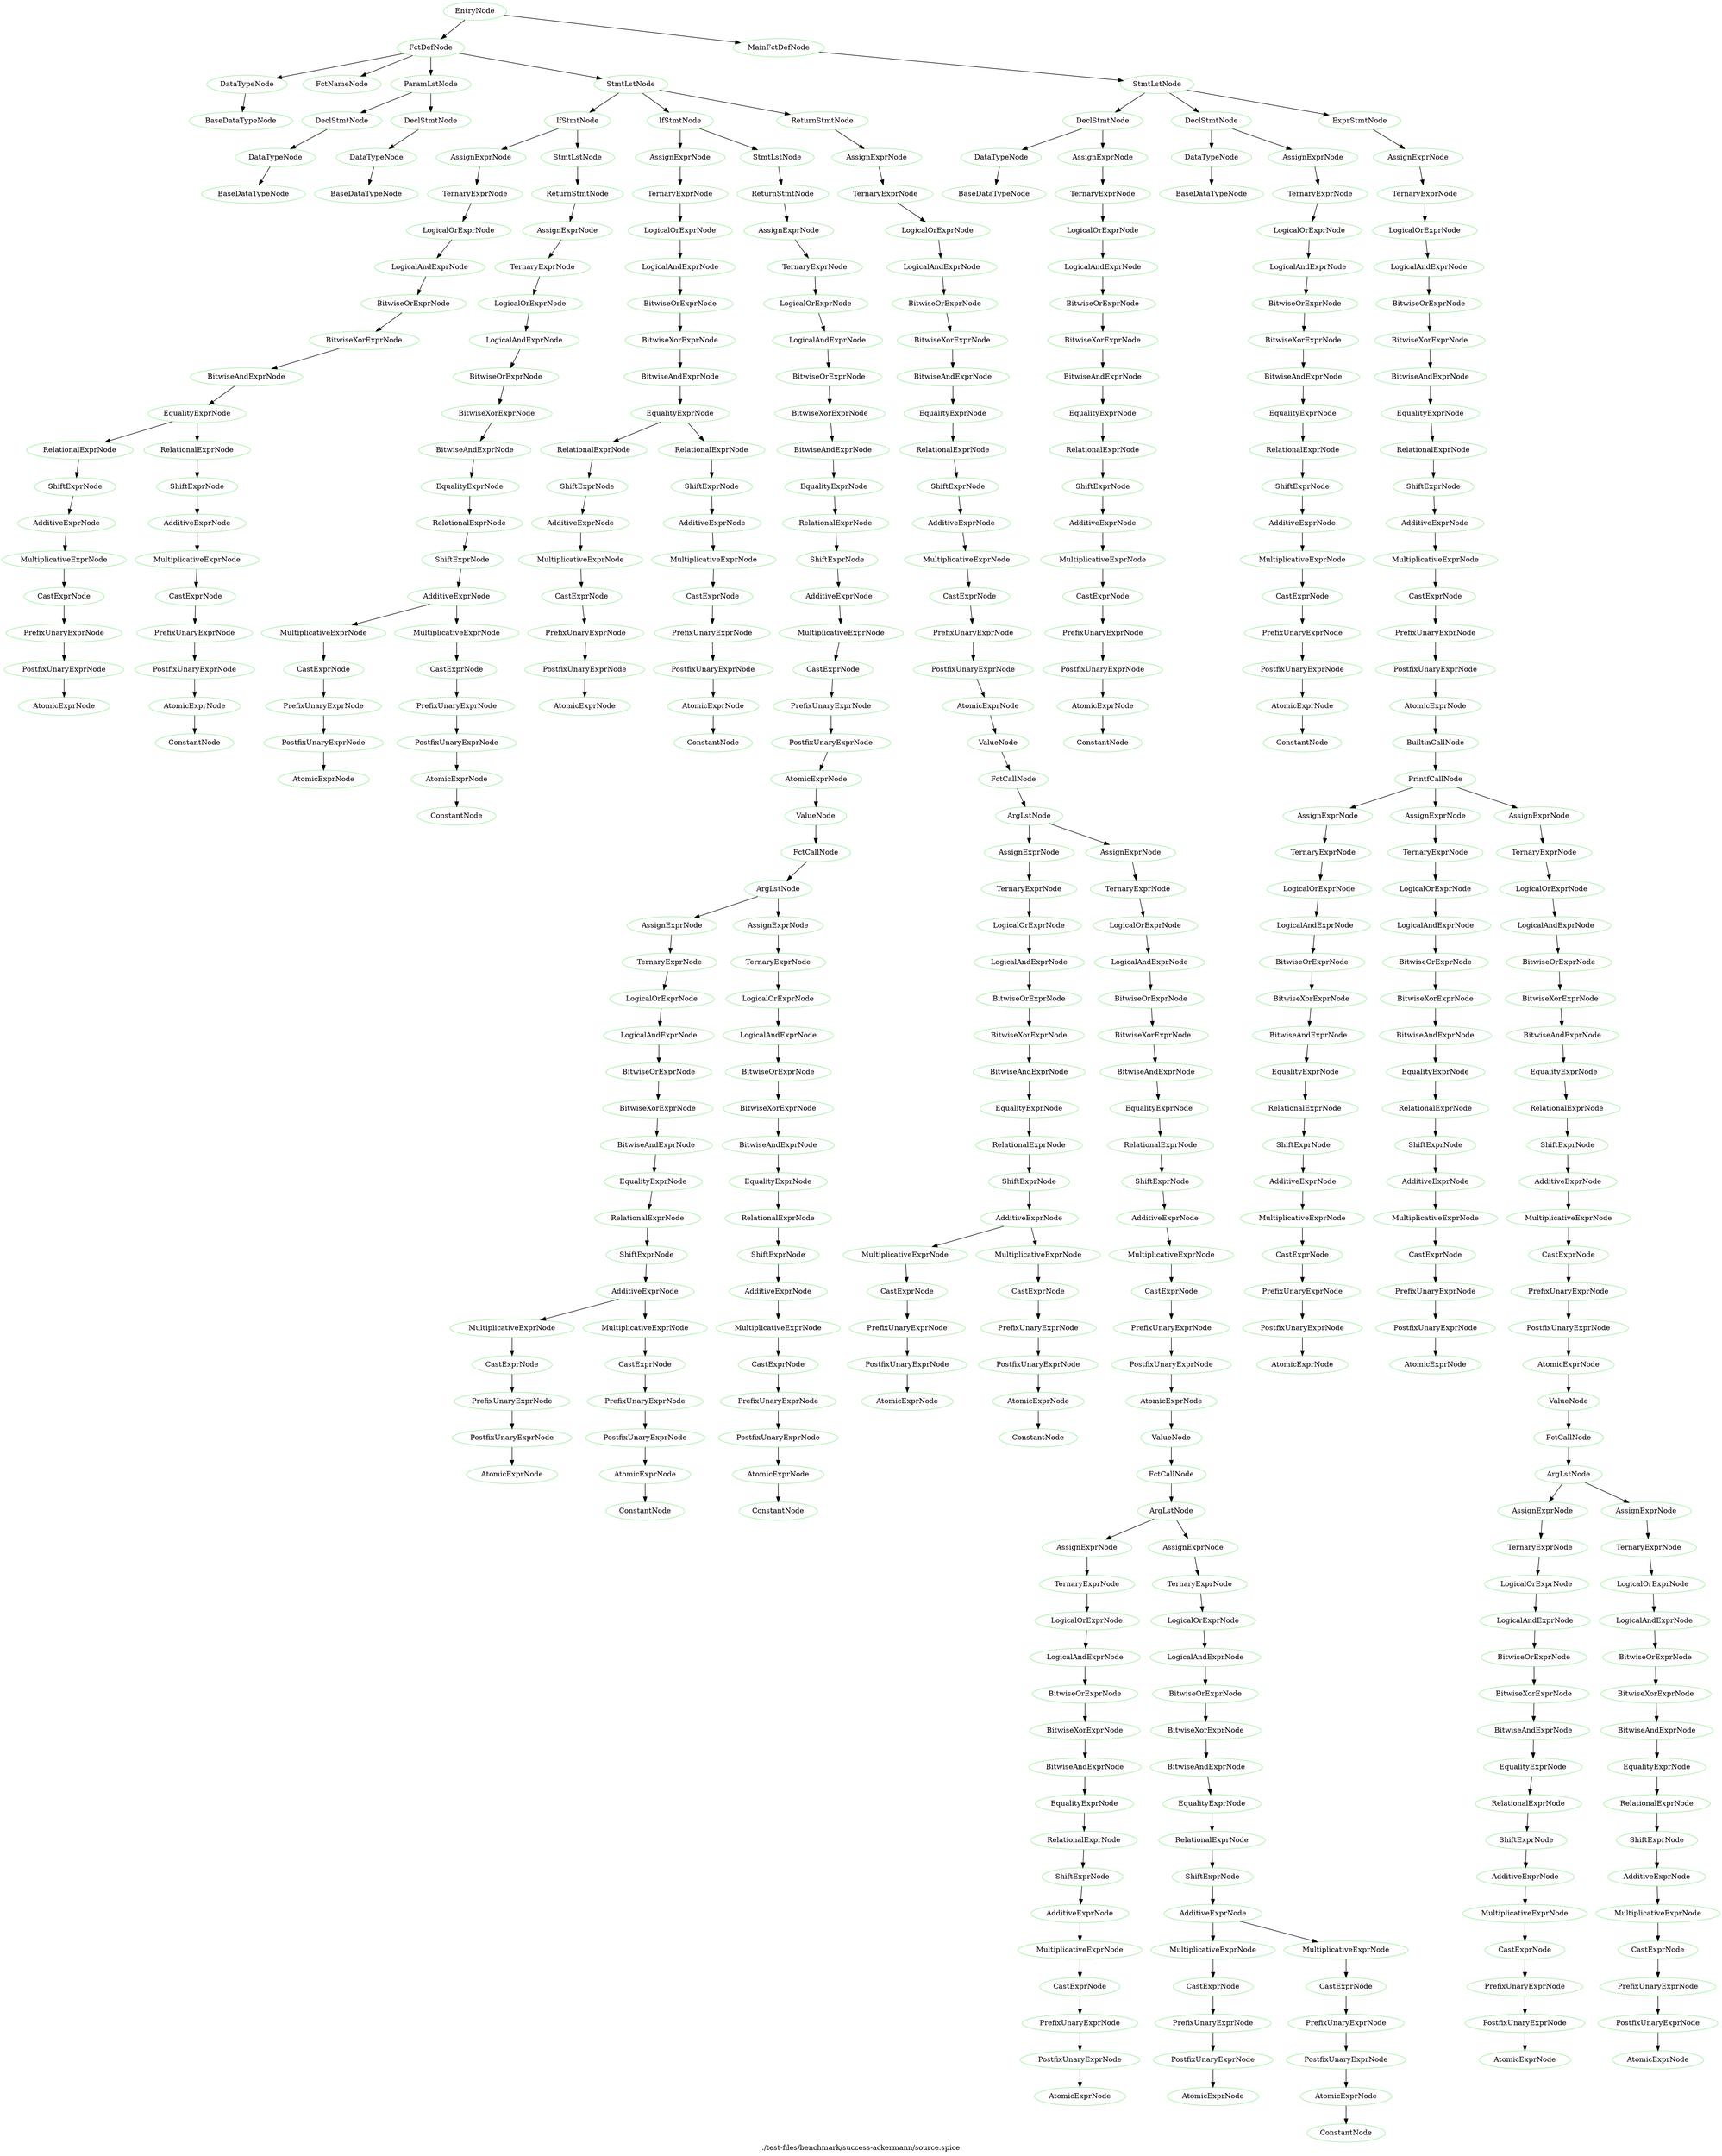 digraph {
 rankdir="TB";
 label="./test-files/benchmark/success-ackermann/source.spice";
 L1C1_EntryNode [color="lightgreen",label="EntryNode"];
 L1C1_FctDefNode [color="lightgreen",label="FctDefNode"];
 L1C1_EntryNode -> L1C1_FctDefNode;
 L1C3_DataTypeNode [color="lightgreen",label="DataTypeNode"];
 L1C1_FctDefNode -> L1C3_DataTypeNode;
 L1C3_BaseDataTypeNode [color="lightgreen",label="BaseDataTypeNode"];
 L1C3_DataTypeNode -> L1C3_BaseDataTypeNode;
 L1C8_FctNameNode [color="lightgreen",label="FctNameNode"];
 L1C1_FctDefNode -> L1C8_FctNameNode;
 L1C12_ParamLstNode [color="lightgreen",label="ParamLstNode"];
 L1C1_FctDefNode -> L1C12_ParamLstNode;
 L1C12_DeclStmtNode [color="lightgreen",label="DeclStmtNode"];
 L1C12_ParamLstNode -> L1C12_DeclStmtNode;
 L1C12_DataTypeNode [color="lightgreen",label="DataTypeNode"];
 L1C12_DeclStmtNode -> L1C12_DataTypeNode;
 L1C12_BaseDataTypeNode [color="lightgreen",label="BaseDataTypeNode"];
 L1C12_DataTypeNode -> L1C12_BaseDataTypeNode;
 L1C19_DeclStmtNode [color="lightgreen",label="DeclStmtNode"];
 L1C12_ParamLstNode -> L1C19_DeclStmtNode;
 L1C19_DataTypeNode [color="lightgreen",label="DataTypeNode"];
 L1C19_DeclStmtNode -> L1C19_DataTypeNode;
 L1C19_BaseDataTypeNode [color="lightgreen",label="BaseDataTypeNode"];
 L1C19_DataTypeNode -> L1C19_BaseDataTypeNode;
 L1C26_StmtLstNode [color="lightgreen",label="StmtLstNode"];
 L1C1_FctDefNode -> L1C26_StmtLstNode;
 L2C5_IfStmtNode [color="lightgreen",label="IfStmtNode"];
 L1C26_StmtLstNode -> L2C5_IfStmtNode;
 L2C8_AssignExprNode [color="lightgreen",label="AssignExprNode"];
 L2C5_IfStmtNode -> L2C8_AssignExprNode;
 L2C8_TernaryExprNode [color="lightgreen",label="TernaryExprNode"];
 L2C8_AssignExprNode -> L2C8_TernaryExprNode;
 L2C8_LogicalOrExprNode [color="lightgreen",label="LogicalOrExprNode"];
 L2C8_TernaryExprNode -> L2C8_LogicalOrExprNode;
 L2C8_LogicalAndExprNode [color="lightgreen",label="LogicalAndExprNode"];
 L2C8_LogicalOrExprNode -> L2C8_LogicalAndExprNode;
 L2C8_BitwiseOrExprNode [color="lightgreen",label="BitwiseOrExprNode"];
 L2C8_LogicalAndExprNode -> L2C8_BitwiseOrExprNode;
 L2C8_BitwiseXorExprNode [color="lightgreen",label="BitwiseXorExprNode"];
 L2C8_BitwiseOrExprNode -> L2C8_BitwiseXorExprNode;
 L2C8_BitwiseAndExprNode [color="lightgreen",label="BitwiseAndExprNode"];
 L2C8_BitwiseXorExprNode -> L2C8_BitwiseAndExprNode;
 L2C8_EqualityExprNode [color="lightgreen",label="EqualityExprNode"];
 L2C8_BitwiseAndExprNode -> L2C8_EqualityExprNode;
 L2C8_RelationalExprNode [color="lightgreen",label="RelationalExprNode"];
 L2C8_EqualityExprNode -> L2C8_RelationalExprNode;
 L2C8_ShiftExprNode [color="lightgreen",label="ShiftExprNode"];
 L2C8_RelationalExprNode -> L2C8_ShiftExprNode;
 L2C8_AdditiveExprNode [color="lightgreen",label="AdditiveExprNode"];
 L2C8_ShiftExprNode -> L2C8_AdditiveExprNode;
 L2C8_MultiplicativeExprNode [color="lightgreen",label="MultiplicativeExprNode"];
 L2C8_AdditiveExprNode -> L2C8_MultiplicativeExprNode;
 L2C8_CastExprNode [color="lightgreen",label="CastExprNode"];
 L2C8_MultiplicativeExprNode -> L2C8_CastExprNode;
 L2C8_PrefixUnaryExprNode [color="lightgreen",label="PrefixUnaryExprNode"];
 L2C8_CastExprNode -> L2C8_PrefixUnaryExprNode;
 L2C8_PostfixUnaryExprNode [color="lightgreen",label="PostfixUnaryExprNode"];
 L2C8_PrefixUnaryExprNode -> L2C8_PostfixUnaryExprNode;
 L2C8_AtomicExprNode [color="lightgreen",label="AtomicExprNode"];
 L2C8_PostfixUnaryExprNode -> L2C8_AtomicExprNode;
 L2C13_RelationalExprNode [color="lightgreen",label="RelationalExprNode"];
 L2C8_EqualityExprNode -> L2C13_RelationalExprNode;
 L2C13_ShiftExprNode [color="lightgreen",label="ShiftExprNode"];
 L2C13_RelationalExprNode -> L2C13_ShiftExprNode;
 L2C13_AdditiveExprNode [color="lightgreen",label="AdditiveExprNode"];
 L2C13_ShiftExprNode -> L2C13_AdditiveExprNode;
 L2C13_MultiplicativeExprNode [color="lightgreen",label="MultiplicativeExprNode"];
 L2C13_AdditiveExprNode -> L2C13_MultiplicativeExprNode;
 L2C13_CastExprNode [color="lightgreen",label="CastExprNode"];
 L2C13_MultiplicativeExprNode -> L2C13_CastExprNode;
 L2C13_PrefixUnaryExprNode [color="lightgreen",label="PrefixUnaryExprNode"];
 L2C13_CastExprNode -> L2C13_PrefixUnaryExprNode;
 L2C13_PostfixUnaryExprNode [color="lightgreen",label="PostfixUnaryExprNode"];
 L2C13_PrefixUnaryExprNode -> L2C13_PostfixUnaryExprNode;
 L2C13_AtomicExprNode [color="lightgreen",label="AtomicExprNode"];
 L2C13_PostfixUnaryExprNode -> L2C13_AtomicExprNode;
 L2C13_ConstantNode [color="lightgreen",label="ConstantNode"];
 L2C13_AtomicExprNode -> L2C13_ConstantNode;
 L2C15_StmtLstNode [color="lightgreen",label="StmtLstNode"];
 L2C5_IfStmtNode -> L2C15_StmtLstNode;
 L2C17_ReturnStmtNode [color="lightgreen",label="ReturnStmtNode"];
 L2C15_StmtLstNode -> L2C17_ReturnStmtNode;
 L2C24_AssignExprNode [color="lightgreen",label="AssignExprNode"];
 L2C17_ReturnStmtNode -> L2C24_AssignExprNode;
 L2C24_TernaryExprNode [color="lightgreen",label="TernaryExprNode"];
 L2C24_AssignExprNode -> L2C24_TernaryExprNode;
 L2C24_LogicalOrExprNode [color="lightgreen",label="LogicalOrExprNode"];
 L2C24_TernaryExprNode -> L2C24_LogicalOrExprNode;
 L2C24_LogicalAndExprNode [color="lightgreen",label="LogicalAndExprNode"];
 L2C24_LogicalOrExprNode -> L2C24_LogicalAndExprNode;
 L2C24_BitwiseOrExprNode [color="lightgreen",label="BitwiseOrExprNode"];
 L2C24_LogicalAndExprNode -> L2C24_BitwiseOrExprNode;
 L2C24_BitwiseXorExprNode [color="lightgreen",label="BitwiseXorExprNode"];
 L2C24_BitwiseOrExprNode -> L2C24_BitwiseXorExprNode;
 L2C24_BitwiseAndExprNode [color="lightgreen",label="BitwiseAndExprNode"];
 L2C24_BitwiseXorExprNode -> L2C24_BitwiseAndExprNode;
 L2C24_EqualityExprNode [color="lightgreen",label="EqualityExprNode"];
 L2C24_BitwiseAndExprNode -> L2C24_EqualityExprNode;
 L2C24_RelationalExprNode [color="lightgreen",label="RelationalExprNode"];
 L2C24_EqualityExprNode -> L2C24_RelationalExprNode;
 L2C24_ShiftExprNode [color="lightgreen",label="ShiftExprNode"];
 L2C24_RelationalExprNode -> L2C24_ShiftExprNode;
 L2C24_AdditiveExprNode [color="lightgreen",label="AdditiveExprNode"];
 L2C24_ShiftExprNode -> L2C24_AdditiveExprNode;
 L2C24_MultiplicativeExprNode [color="lightgreen",label="MultiplicativeExprNode"];
 L2C24_AdditiveExprNode -> L2C24_MultiplicativeExprNode;
 L2C24_CastExprNode [color="lightgreen",label="CastExprNode"];
 L2C24_MultiplicativeExprNode -> L2C24_CastExprNode;
 L2C24_PrefixUnaryExprNode [color="lightgreen",label="PrefixUnaryExprNode"];
 L2C24_CastExprNode -> L2C24_PrefixUnaryExprNode;
 L2C24_PostfixUnaryExprNode [color="lightgreen",label="PostfixUnaryExprNode"];
 L2C24_PrefixUnaryExprNode -> L2C24_PostfixUnaryExprNode;
 L2C24_AtomicExprNode [color="lightgreen",label="AtomicExprNode"];
 L2C24_PostfixUnaryExprNode -> L2C24_AtomicExprNode;
 L2C28_MultiplicativeExprNode [color="lightgreen",label="MultiplicativeExprNode"];
 L2C24_AdditiveExprNode -> L2C28_MultiplicativeExprNode;
 L2C28_CastExprNode [color="lightgreen",label="CastExprNode"];
 L2C28_MultiplicativeExprNode -> L2C28_CastExprNode;
 L2C28_PrefixUnaryExprNode [color="lightgreen",label="PrefixUnaryExprNode"];
 L2C28_CastExprNode -> L2C28_PrefixUnaryExprNode;
 L2C28_PostfixUnaryExprNode [color="lightgreen",label="PostfixUnaryExprNode"];
 L2C28_PrefixUnaryExprNode -> L2C28_PostfixUnaryExprNode;
 L2C28_AtomicExprNode [color="lightgreen",label="AtomicExprNode"];
 L2C28_PostfixUnaryExprNode -> L2C28_AtomicExprNode;
 L2C28_ConstantNode [color="lightgreen",label="ConstantNode"];
 L2C28_AtomicExprNode -> L2C28_ConstantNode;
 L3C5_IfStmtNode [color="lightgreen",label="IfStmtNode"];
 L1C26_StmtLstNode -> L3C5_IfStmtNode;
 L3C8_AssignExprNode [color="lightgreen",label="AssignExprNode"];
 L3C5_IfStmtNode -> L3C8_AssignExprNode;
 L3C8_TernaryExprNode [color="lightgreen",label="TernaryExprNode"];
 L3C8_AssignExprNode -> L3C8_TernaryExprNode;
 L3C8_LogicalOrExprNode [color="lightgreen",label="LogicalOrExprNode"];
 L3C8_TernaryExprNode -> L3C8_LogicalOrExprNode;
 L3C8_LogicalAndExprNode [color="lightgreen",label="LogicalAndExprNode"];
 L3C8_LogicalOrExprNode -> L3C8_LogicalAndExprNode;
 L3C8_BitwiseOrExprNode [color="lightgreen",label="BitwiseOrExprNode"];
 L3C8_LogicalAndExprNode -> L3C8_BitwiseOrExprNode;
 L3C8_BitwiseXorExprNode [color="lightgreen",label="BitwiseXorExprNode"];
 L3C8_BitwiseOrExprNode -> L3C8_BitwiseXorExprNode;
 L3C8_BitwiseAndExprNode [color="lightgreen",label="BitwiseAndExprNode"];
 L3C8_BitwiseXorExprNode -> L3C8_BitwiseAndExprNode;
 L3C8_EqualityExprNode [color="lightgreen",label="EqualityExprNode"];
 L3C8_BitwiseAndExprNode -> L3C8_EqualityExprNode;
 L3C8_RelationalExprNode [color="lightgreen",label="RelationalExprNode"];
 L3C8_EqualityExprNode -> L3C8_RelationalExprNode;
 L3C8_ShiftExprNode [color="lightgreen",label="ShiftExprNode"];
 L3C8_RelationalExprNode -> L3C8_ShiftExprNode;
 L3C8_AdditiveExprNode [color="lightgreen",label="AdditiveExprNode"];
 L3C8_ShiftExprNode -> L3C8_AdditiveExprNode;
 L3C8_MultiplicativeExprNode [color="lightgreen",label="MultiplicativeExprNode"];
 L3C8_AdditiveExprNode -> L3C8_MultiplicativeExprNode;
 L3C8_CastExprNode [color="lightgreen",label="CastExprNode"];
 L3C8_MultiplicativeExprNode -> L3C8_CastExprNode;
 L3C8_PrefixUnaryExprNode [color="lightgreen",label="PrefixUnaryExprNode"];
 L3C8_CastExprNode -> L3C8_PrefixUnaryExprNode;
 L3C8_PostfixUnaryExprNode [color="lightgreen",label="PostfixUnaryExprNode"];
 L3C8_PrefixUnaryExprNode -> L3C8_PostfixUnaryExprNode;
 L3C8_AtomicExprNode [color="lightgreen",label="AtomicExprNode"];
 L3C8_PostfixUnaryExprNode -> L3C8_AtomicExprNode;
 L3C13_RelationalExprNode [color="lightgreen",label="RelationalExprNode"];
 L3C8_EqualityExprNode -> L3C13_RelationalExprNode;
 L3C13_ShiftExprNode [color="lightgreen",label="ShiftExprNode"];
 L3C13_RelationalExprNode -> L3C13_ShiftExprNode;
 L3C13_AdditiveExprNode [color="lightgreen",label="AdditiveExprNode"];
 L3C13_ShiftExprNode -> L3C13_AdditiveExprNode;
 L3C13_MultiplicativeExprNode [color="lightgreen",label="MultiplicativeExprNode"];
 L3C13_AdditiveExprNode -> L3C13_MultiplicativeExprNode;
 L3C13_CastExprNode [color="lightgreen",label="CastExprNode"];
 L3C13_MultiplicativeExprNode -> L3C13_CastExprNode;
 L3C13_PrefixUnaryExprNode [color="lightgreen",label="PrefixUnaryExprNode"];
 L3C13_CastExprNode -> L3C13_PrefixUnaryExprNode;
 L3C13_PostfixUnaryExprNode [color="lightgreen",label="PostfixUnaryExprNode"];
 L3C13_PrefixUnaryExprNode -> L3C13_PostfixUnaryExprNode;
 L3C13_AtomicExprNode [color="lightgreen",label="AtomicExprNode"];
 L3C13_PostfixUnaryExprNode -> L3C13_AtomicExprNode;
 L3C13_ConstantNode [color="lightgreen",label="ConstantNode"];
 L3C13_AtomicExprNode -> L3C13_ConstantNode;
 L3C15_StmtLstNode [color="lightgreen",label="StmtLstNode"];
 L3C5_IfStmtNode -> L3C15_StmtLstNode;
 L3C17_ReturnStmtNode [color="lightgreen",label="ReturnStmtNode"];
 L3C15_StmtLstNode -> L3C17_ReturnStmtNode;
 L3C24_AssignExprNode [color="lightgreen",label="AssignExprNode"];
 L3C17_ReturnStmtNode -> L3C24_AssignExprNode;
 L3C24_TernaryExprNode [color="lightgreen",label="TernaryExprNode"];
 L3C24_AssignExprNode -> L3C24_TernaryExprNode;
 L3C24_LogicalOrExprNode [color="lightgreen",label="LogicalOrExprNode"];
 L3C24_TernaryExprNode -> L3C24_LogicalOrExprNode;
 L3C24_LogicalAndExprNode [color="lightgreen",label="LogicalAndExprNode"];
 L3C24_LogicalOrExprNode -> L3C24_LogicalAndExprNode;
 L3C24_BitwiseOrExprNode [color="lightgreen",label="BitwiseOrExprNode"];
 L3C24_LogicalAndExprNode -> L3C24_BitwiseOrExprNode;
 L3C24_BitwiseXorExprNode [color="lightgreen",label="BitwiseXorExprNode"];
 L3C24_BitwiseOrExprNode -> L3C24_BitwiseXorExprNode;
 L3C24_BitwiseAndExprNode [color="lightgreen",label="BitwiseAndExprNode"];
 L3C24_BitwiseXorExprNode -> L3C24_BitwiseAndExprNode;
 L3C24_EqualityExprNode [color="lightgreen",label="EqualityExprNode"];
 L3C24_BitwiseAndExprNode -> L3C24_EqualityExprNode;
 L3C24_RelationalExprNode [color="lightgreen",label="RelationalExprNode"];
 L3C24_EqualityExprNode -> L3C24_RelationalExprNode;
 L3C24_ShiftExprNode [color="lightgreen",label="ShiftExprNode"];
 L3C24_RelationalExprNode -> L3C24_ShiftExprNode;
 L3C24_AdditiveExprNode [color="lightgreen",label="AdditiveExprNode"];
 L3C24_ShiftExprNode -> L3C24_AdditiveExprNode;
 L3C24_MultiplicativeExprNode [color="lightgreen",label="MultiplicativeExprNode"];
 L3C24_AdditiveExprNode -> L3C24_MultiplicativeExprNode;
 L3C24_CastExprNode [color="lightgreen",label="CastExprNode"];
 L3C24_MultiplicativeExprNode -> L3C24_CastExprNode;
 L3C24_PrefixUnaryExprNode [color="lightgreen",label="PrefixUnaryExprNode"];
 L3C24_CastExprNode -> L3C24_PrefixUnaryExprNode;
 L3C24_PostfixUnaryExprNode [color="lightgreen",label="PostfixUnaryExprNode"];
 L3C24_PrefixUnaryExprNode -> L3C24_PostfixUnaryExprNode;
 L3C24_AtomicExprNode [color="lightgreen",label="AtomicExprNode"];
 L3C24_PostfixUnaryExprNode -> L3C24_AtomicExprNode;
 L3C24_ValueNode [color="lightgreen",label="ValueNode"];
 L3C24_AtomicExprNode -> L3C24_ValueNode;
 L3C24_FctCallNode [color="lightgreen",label="FctCallNode"];
 L3C24_ValueNode -> L3C24_FctCallNode;
 L3C28_ArgLstNode [color="lightgreen",label="ArgLstNode"];
 L3C24_FctCallNode -> L3C28_ArgLstNode;
 L3C28_AssignExprNode [color="lightgreen",label="AssignExprNode"];
 L3C28_ArgLstNode -> L3C28_AssignExprNode;
 L3C28_TernaryExprNode [color="lightgreen",label="TernaryExprNode"];
 L3C28_AssignExprNode -> L3C28_TernaryExprNode;
 L3C28_LogicalOrExprNode [color="lightgreen",label="LogicalOrExprNode"];
 L3C28_TernaryExprNode -> L3C28_LogicalOrExprNode;
 L3C28_LogicalAndExprNode [color="lightgreen",label="LogicalAndExprNode"];
 L3C28_LogicalOrExprNode -> L3C28_LogicalAndExprNode;
 L3C28_BitwiseOrExprNode [color="lightgreen",label="BitwiseOrExprNode"];
 L3C28_LogicalAndExprNode -> L3C28_BitwiseOrExprNode;
 L3C28_BitwiseXorExprNode [color="lightgreen",label="BitwiseXorExprNode"];
 L3C28_BitwiseOrExprNode -> L3C28_BitwiseXorExprNode;
 L3C28_BitwiseAndExprNode [color="lightgreen",label="BitwiseAndExprNode"];
 L3C28_BitwiseXorExprNode -> L3C28_BitwiseAndExprNode;
 L3C28_EqualityExprNode [color="lightgreen",label="EqualityExprNode"];
 L3C28_BitwiseAndExprNode -> L3C28_EqualityExprNode;
 L3C28_RelationalExprNode [color="lightgreen",label="RelationalExprNode"];
 L3C28_EqualityExprNode -> L3C28_RelationalExprNode;
 L3C28_ShiftExprNode [color="lightgreen",label="ShiftExprNode"];
 L3C28_RelationalExprNode -> L3C28_ShiftExprNode;
 L3C28_AdditiveExprNode [color="lightgreen",label="AdditiveExprNode"];
 L3C28_ShiftExprNode -> L3C28_AdditiveExprNode;
 L3C28_MultiplicativeExprNode [color="lightgreen",label="MultiplicativeExprNode"];
 L3C28_AdditiveExprNode -> L3C28_MultiplicativeExprNode;
 L3C28_CastExprNode [color="lightgreen",label="CastExprNode"];
 L3C28_MultiplicativeExprNode -> L3C28_CastExprNode;
 L3C28_PrefixUnaryExprNode [color="lightgreen",label="PrefixUnaryExprNode"];
 L3C28_CastExprNode -> L3C28_PrefixUnaryExprNode;
 L3C28_PostfixUnaryExprNode [color="lightgreen",label="PostfixUnaryExprNode"];
 L3C28_PrefixUnaryExprNode -> L3C28_PostfixUnaryExprNode;
 L3C28_AtomicExprNode [color="lightgreen",label="AtomicExprNode"];
 L3C28_PostfixUnaryExprNode -> L3C28_AtomicExprNode;
 L3C32_MultiplicativeExprNode [color="lightgreen",label="MultiplicativeExprNode"];
 L3C28_AdditiveExprNode -> L3C32_MultiplicativeExprNode;
 L3C32_CastExprNode [color="lightgreen",label="CastExprNode"];
 L3C32_MultiplicativeExprNode -> L3C32_CastExprNode;
 L3C32_PrefixUnaryExprNode [color="lightgreen",label="PrefixUnaryExprNode"];
 L3C32_CastExprNode -> L3C32_PrefixUnaryExprNode;
 L3C32_PostfixUnaryExprNode [color="lightgreen",label="PostfixUnaryExprNode"];
 L3C32_PrefixUnaryExprNode -> L3C32_PostfixUnaryExprNode;
 L3C32_AtomicExprNode [color="lightgreen",label="AtomicExprNode"];
 L3C32_PostfixUnaryExprNode -> L3C32_AtomicExprNode;
 L3C32_ConstantNode [color="lightgreen",label="ConstantNode"];
 L3C32_AtomicExprNode -> L3C32_ConstantNode;
 L3C35_AssignExprNode [color="lightgreen",label="AssignExprNode"];
 L3C28_ArgLstNode -> L3C35_AssignExprNode;
 L3C35_TernaryExprNode [color="lightgreen",label="TernaryExprNode"];
 L3C35_AssignExprNode -> L3C35_TernaryExprNode;
 L3C35_LogicalOrExprNode [color="lightgreen",label="LogicalOrExprNode"];
 L3C35_TernaryExprNode -> L3C35_LogicalOrExprNode;
 L3C35_LogicalAndExprNode [color="lightgreen",label="LogicalAndExprNode"];
 L3C35_LogicalOrExprNode -> L3C35_LogicalAndExprNode;
 L3C35_BitwiseOrExprNode [color="lightgreen",label="BitwiseOrExprNode"];
 L3C35_LogicalAndExprNode -> L3C35_BitwiseOrExprNode;
 L3C35_BitwiseXorExprNode [color="lightgreen",label="BitwiseXorExprNode"];
 L3C35_BitwiseOrExprNode -> L3C35_BitwiseXorExprNode;
 L3C35_BitwiseAndExprNode [color="lightgreen",label="BitwiseAndExprNode"];
 L3C35_BitwiseXorExprNode -> L3C35_BitwiseAndExprNode;
 L3C35_EqualityExprNode [color="lightgreen",label="EqualityExprNode"];
 L3C35_BitwiseAndExprNode -> L3C35_EqualityExprNode;
 L3C35_RelationalExprNode [color="lightgreen",label="RelationalExprNode"];
 L3C35_EqualityExprNode -> L3C35_RelationalExprNode;
 L3C35_ShiftExprNode [color="lightgreen",label="ShiftExprNode"];
 L3C35_RelationalExprNode -> L3C35_ShiftExprNode;
 L3C35_AdditiveExprNode [color="lightgreen",label="AdditiveExprNode"];
 L3C35_ShiftExprNode -> L3C35_AdditiveExprNode;
 L3C35_MultiplicativeExprNode [color="lightgreen",label="MultiplicativeExprNode"];
 L3C35_AdditiveExprNode -> L3C35_MultiplicativeExprNode;
 L3C35_CastExprNode [color="lightgreen",label="CastExprNode"];
 L3C35_MultiplicativeExprNode -> L3C35_CastExprNode;
 L3C35_PrefixUnaryExprNode [color="lightgreen",label="PrefixUnaryExprNode"];
 L3C35_CastExprNode -> L3C35_PrefixUnaryExprNode;
 L3C35_PostfixUnaryExprNode [color="lightgreen",label="PostfixUnaryExprNode"];
 L3C35_PrefixUnaryExprNode -> L3C35_PostfixUnaryExprNode;
 L3C35_AtomicExprNode [color="lightgreen",label="AtomicExprNode"];
 L3C35_PostfixUnaryExprNode -> L3C35_AtomicExprNode;
 L3C35_ConstantNode [color="lightgreen",label="ConstantNode"];
 L3C35_AtomicExprNode -> L3C35_ConstantNode;
 L4C5_ReturnStmtNode [color="lightgreen",label="ReturnStmtNode"];
 L1C26_StmtLstNode -> L4C5_ReturnStmtNode;
 L4C12_AssignExprNode [color="lightgreen",label="AssignExprNode"];
 L4C5_ReturnStmtNode -> L4C12_AssignExprNode;
 L4C12_TernaryExprNode [color="lightgreen",label="TernaryExprNode"];
 L4C12_AssignExprNode -> L4C12_TernaryExprNode;
 L4C12_LogicalOrExprNode [color="lightgreen",label="LogicalOrExprNode"];
 L4C12_TernaryExprNode -> L4C12_LogicalOrExprNode;
 L4C12_LogicalAndExprNode [color="lightgreen",label="LogicalAndExprNode"];
 L4C12_LogicalOrExprNode -> L4C12_LogicalAndExprNode;
 L4C12_BitwiseOrExprNode [color="lightgreen",label="BitwiseOrExprNode"];
 L4C12_LogicalAndExprNode -> L4C12_BitwiseOrExprNode;
 L4C12_BitwiseXorExprNode [color="lightgreen",label="BitwiseXorExprNode"];
 L4C12_BitwiseOrExprNode -> L4C12_BitwiseXorExprNode;
 L4C12_BitwiseAndExprNode [color="lightgreen",label="BitwiseAndExprNode"];
 L4C12_BitwiseXorExprNode -> L4C12_BitwiseAndExprNode;
 L4C12_EqualityExprNode [color="lightgreen",label="EqualityExprNode"];
 L4C12_BitwiseAndExprNode -> L4C12_EqualityExprNode;
 L4C12_RelationalExprNode [color="lightgreen",label="RelationalExprNode"];
 L4C12_EqualityExprNode -> L4C12_RelationalExprNode;
 L4C12_ShiftExprNode [color="lightgreen",label="ShiftExprNode"];
 L4C12_RelationalExprNode -> L4C12_ShiftExprNode;
 L4C12_AdditiveExprNode [color="lightgreen",label="AdditiveExprNode"];
 L4C12_ShiftExprNode -> L4C12_AdditiveExprNode;
 L4C12_MultiplicativeExprNode [color="lightgreen",label="MultiplicativeExprNode"];
 L4C12_AdditiveExprNode -> L4C12_MultiplicativeExprNode;
 L4C12_CastExprNode [color="lightgreen",label="CastExprNode"];
 L4C12_MultiplicativeExprNode -> L4C12_CastExprNode;
 L4C12_PrefixUnaryExprNode [color="lightgreen",label="PrefixUnaryExprNode"];
 L4C12_CastExprNode -> L4C12_PrefixUnaryExprNode;
 L4C12_PostfixUnaryExprNode [color="lightgreen",label="PostfixUnaryExprNode"];
 L4C12_PrefixUnaryExprNode -> L4C12_PostfixUnaryExprNode;
 L4C12_AtomicExprNode [color="lightgreen",label="AtomicExprNode"];
 L4C12_PostfixUnaryExprNode -> L4C12_AtomicExprNode;
 L4C12_ValueNode [color="lightgreen",label="ValueNode"];
 L4C12_AtomicExprNode -> L4C12_ValueNode;
 L4C12_FctCallNode [color="lightgreen",label="FctCallNode"];
 L4C12_ValueNode -> L4C12_FctCallNode;
 L4C16_ArgLstNode [color="lightgreen",label="ArgLstNode"];
 L4C12_FctCallNode -> L4C16_ArgLstNode;
 L4C16_AssignExprNode [color="lightgreen",label="AssignExprNode"];
 L4C16_ArgLstNode -> L4C16_AssignExprNode;
 L4C16_TernaryExprNode [color="lightgreen",label="TernaryExprNode"];
 L4C16_AssignExprNode -> L4C16_TernaryExprNode;
 L4C16_LogicalOrExprNode [color="lightgreen",label="LogicalOrExprNode"];
 L4C16_TernaryExprNode -> L4C16_LogicalOrExprNode;
 L4C16_LogicalAndExprNode [color="lightgreen",label="LogicalAndExprNode"];
 L4C16_LogicalOrExprNode -> L4C16_LogicalAndExprNode;
 L4C16_BitwiseOrExprNode [color="lightgreen",label="BitwiseOrExprNode"];
 L4C16_LogicalAndExprNode -> L4C16_BitwiseOrExprNode;
 L4C16_BitwiseXorExprNode [color="lightgreen",label="BitwiseXorExprNode"];
 L4C16_BitwiseOrExprNode -> L4C16_BitwiseXorExprNode;
 L4C16_BitwiseAndExprNode [color="lightgreen",label="BitwiseAndExprNode"];
 L4C16_BitwiseXorExprNode -> L4C16_BitwiseAndExprNode;
 L4C16_EqualityExprNode [color="lightgreen",label="EqualityExprNode"];
 L4C16_BitwiseAndExprNode -> L4C16_EqualityExprNode;
 L4C16_RelationalExprNode [color="lightgreen",label="RelationalExprNode"];
 L4C16_EqualityExprNode -> L4C16_RelationalExprNode;
 L4C16_ShiftExprNode [color="lightgreen",label="ShiftExprNode"];
 L4C16_RelationalExprNode -> L4C16_ShiftExprNode;
 L4C16_AdditiveExprNode [color="lightgreen",label="AdditiveExprNode"];
 L4C16_ShiftExprNode -> L4C16_AdditiveExprNode;
 L4C16_MultiplicativeExprNode [color="lightgreen",label="MultiplicativeExprNode"];
 L4C16_AdditiveExprNode -> L4C16_MultiplicativeExprNode;
 L4C16_CastExprNode [color="lightgreen",label="CastExprNode"];
 L4C16_MultiplicativeExprNode -> L4C16_CastExprNode;
 L4C16_PrefixUnaryExprNode [color="lightgreen",label="PrefixUnaryExprNode"];
 L4C16_CastExprNode -> L4C16_PrefixUnaryExprNode;
 L4C16_PostfixUnaryExprNode [color="lightgreen",label="PostfixUnaryExprNode"];
 L4C16_PrefixUnaryExprNode -> L4C16_PostfixUnaryExprNode;
 L4C16_AtomicExprNode [color="lightgreen",label="AtomicExprNode"];
 L4C16_PostfixUnaryExprNode -> L4C16_AtomicExprNode;
 L4C20_MultiplicativeExprNode [color="lightgreen",label="MultiplicativeExprNode"];
 L4C16_AdditiveExprNode -> L4C20_MultiplicativeExprNode;
 L4C20_CastExprNode [color="lightgreen",label="CastExprNode"];
 L4C20_MultiplicativeExprNode -> L4C20_CastExprNode;
 L4C20_PrefixUnaryExprNode [color="lightgreen",label="PrefixUnaryExprNode"];
 L4C20_CastExprNode -> L4C20_PrefixUnaryExprNode;
 L4C20_PostfixUnaryExprNode [color="lightgreen",label="PostfixUnaryExprNode"];
 L4C20_PrefixUnaryExprNode -> L4C20_PostfixUnaryExprNode;
 L4C20_AtomicExprNode [color="lightgreen",label="AtomicExprNode"];
 L4C20_PostfixUnaryExprNode -> L4C20_AtomicExprNode;
 L4C20_ConstantNode [color="lightgreen",label="ConstantNode"];
 L4C20_AtomicExprNode -> L4C20_ConstantNode;
 L4C23_AssignExprNode [color="lightgreen",label="AssignExprNode"];
 L4C16_ArgLstNode -> L4C23_AssignExprNode;
 L4C23_TernaryExprNode [color="lightgreen",label="TernaryExprNode"];
 L4C23_AssignExprNode -> L4C23_TernaryExprNode;
 L4C23_LogicalOrExprNode [color="lightgreen",label="LogicalOrExprNode"];
 L4C23_TernaryExprNode -> L4C23_LogicalOrExprNode;
 L4C23_LogicalAndExprNode [color="lightgreen",label="LogicalAndExprNode"];
 L4C23_LogicalOrExprNode -> L4C23_LogicalAndExprNode;
 L4C23_BitwiseOrExprNode [color="lightgreen",label="BitwiseOrExprNode"];
 L4C23_LogicalAndExprNode -> L4C23_BitwiseOrExprNode;
 L4C23_BitwiseXorExprNode [color="lightgreen",label="BitwiseXorExprNode"];
 L4C23_BitwiseOrExprNode -> L4C23_BitwiseXorExprNode;
 L4C23_BitwiseAndExprNode [color="lightgreen",label="BitwiseAndExprNode"];
 L4C23_BitwiseXorExprNode -> L4C23_BitwiseAndExprNode;
 L4C23_EqualityExprNode [color="lightgreen",label="EqualityExprNode"];
 L4C23_BitwiseAndExprNode -> L4C23_EqualityExprNode;
 L4C23_RelationalExprNode [color="lightgreen",label="RelationalExprNode"];
 L4C23_EqualityExprNode -> L4C23_RelationalExprNode;
 L4C23_ShiftExprNode [color="lightgreen",label="ShiftExprNode"];
 L4C23_RelationalExprNode -> L4C23_ShiftExprNode;
 L4C23_AdditiveExprNode [color="lightgreen",label="AdditiveExprNode"];
 L4C23_ShiftExprNode -> L4C23_AdditiveExprNode;
 L4C23_MultiplicativeExprNode [color="lightgreen",label="MultiplicativeExprNode"];
 L4C23_AdditiveExprNode -> L4C23_MultiplicativeExprNode;
 L4C23_CastExprNode [color="lightgreen",label="CastExprNode"];
 L4C23_MultiplicativeExprNode -> L4C23_CastExprNode;
 L4C23_PrefixUnaryExprNode [color="lightgreen",label="PrefixUnaryExprNode"];
 L4C23_CastExprNode -> L4C23_PrefixUnaryExprNode;
 L4C23_PostfixUnaryExprNode [color="lightgreen",label="PostfixUnaryExprNode"];
 L4C23_PrefixUnaryExprNode -> L4C23_PostfixUnaryExprNode;
 L4C23_AtomicExprNode [color="lightgreen",label="AtomicExprNode"];
 L4C23_PostfixUnaryExprNode -> L4C23_AtomicExprNode;
 L4C23_ValueNode [color="lightgreen",label="ValueNode"];
 L4C23_AtomicExprNode -> L4C23_ValueNode;
 L4C23_FctCallNode [color="lightgreen",label="FctCallNode"];
 L4C23_ValueNode -> L4C23_FctCallNode;
 L4C27_ArgLstNode [color="lightgreen",label="ArgLstNode"];
 L4C23_FctCallNode -> L4C27_ArgLstNode;
 L4C27_AssignExprNode [color="lightgreen",label="AssignExprNode"];
 L4C27_ArgLstNode -> L4C27_AssignExprNode;
 L4C27_TernaryExprNode [color="lightgreen",label="TernaryExprNode"];
 L4C27_AssignExprNode -> L4C27_TernaryExprNode;
 L4C27_LogicalOrExprNode [color="lightgreen",label="LogicalOrExprNode"];
 L4C27_TernaryExprNode -> L4C27_LogicalOrExprNode;
 L4C27_LogicalAndExprNode [color="lightgreen",label="LogicalAndExprNode"];
 L4C27_LogicalOrExprNode -> L4C27_LogicalAndExprNode;
 L4C27_BitwiseOrExprNode [color="lightgreen",label="BitwiseOrExprNode"];
 L4C27_LogicalAndExprNode -> L4C27_BitwiseOrExprNode;
 L4C27_BitwiseXorExprNode [color="lightgreen",label="BitwiseXorExprNode"];
 L4C27_BitwiseOrExprNode -> L4C27_BitwiseXorExprNode;
 L4C27_BitwiseAndExprNode [color="lightgreen",label="BitwiseAndExprNode"];
 L4C27_BitwiseXorExprNode -> L4C27_BitwiseAndExprNode;
 L4C27_EqualityExprNode [color="lightgreen",label="EqualityExprNode"];
 L4C27_BitwiseAndExprNode -> L4C27_EqualityExprNode;
 L4C27_RelationalExprNode [color="lightgreen",label="RelationalExprNode"];
 L4C27_EqualityExprNode -> L4C27_RelationalExprNode;
 L4C27_ShiftExprNode [color="lightgreen",label="ShiftExprNode"];
 L4C27_RelationalExprNode -> L4C27_ShiftExprNode;
 L4C27_AdditiveExprNode [color="lightgreen",label="AdditiveExprNode"];
 L4C27_ShiftExprNode -> L4C27_AdditiveExprNode;
 L4C27_MultiplicativeExprNode [color="lightgreen",label="MultiplicativeExprNode"];
 L4C27_AdditiveExprNode -> L4C27_MultiplicativeExprNode;
 L4C27_CastExprNode [color="lightgreen",label="CastExprNode"];
 L4C27_MultiplicativeExprNode -> L4C27_CastExprNode;
 L4C27_PrefixUnaryExprNode [color="lightgreen",label="PrefixUnaryExprNode"];
 L4C27_CastExprNode -> L4C27_PrefixUnaryExprNode;
 L4C27_PostfixUnaryExprNode [color="lightgreen",label="PostfixUnaryExprNode"];
 L4C27_PrefixUnaryExprNode -> L4C27_PostfixUnaryExprNode;
 L4C27_AtomicExprNode [color="lightgreen",label="AtomicExprNode"];
 L4C27_PostfixUnaryExprNode -> L4C27_AtomicExprNode;
 L4C30_AssignExprNode [color="lightgreen",label="AssignExprNode"];
 L4C27_ArgLstNode -> L4C30_AssignExprNode;
 L4C30_TernaryExprNode [color="lightgreen",label="TernaryExprNode"];
 L4C30_AssignExprNode -> L4C30_TernaryExprNode;
 L4C30_LogicalOrExprNode [color="lightgreen",label="LogicalOrExprNode"];
 L4C30_TernaryExprNode -> L4C30_LogicalOrExprNode;
 L4C30_LogicalAndExprNode [color="lightgreen",label="LogicalAndExprNode"];
 L4C30_LogicalOrExprNode -> L4C30_LogicalAndExprNode;
 L4C30_BitwiseOrExprNode [color="lightgreen",label="BitwiseOrExprNode"];
 L4C30_LogicalAndExprNode -> L4C30_BitwiseOrExprNode;
 L4C30_BitwiseXorExprNode [color="lightgreen",label="BitwiseXorExprNode"];
 L4C30_BitwiseOrExprNode -> L4C30_BitwiseXorExprNode;
 L4C30_BitwiseAndExprNode [color="lightgreen",label="BitwiseAndExprNode"];
 L4C30_BitwiseXorExprNode -> L4C30_BitwiseAndExprNode;
 L4C30_EqualityExprNode [color="lightgreen",label="EqualityExprNode"];
 L4C30_BitwiseAndExprNode -> L4C30_EqualityExprNode;
 L4C30_RelationalExprNode [color="lightgreen",label="RelationalExprNode"];
 L4C30_EqualityExprNode -> L4C30_RelationalExprNode;
 L4C30_ShiftExprNode [color="lightgreen",label="ShiftExprNode"];
 L4C30_RelationalExprNode -> L4C30_ShiftExprNode;
 L4C30_AdditiveExprNode [color="lightgreen",label="AdditiveExprNode"];
 L4C30_ShiftExprNode -> L4C30_AdditiveExprNode;
 L4C30_MultiplicativeExprNode [color="lightgreen",label="MultiplicativeExprNode"];
 L4C30_AdditiveExprNode -> L4C30_MultiplicativeExprNode;
 L4C30_CastExprNode [color="lightgreen",label="CastExprNode"];
 L4C30_MultiplicativeExprNode -> L4C30_CastExprNode;
 L4C30_PrefixUnaryExprNode [color="lightgreen",label="PrefixUnaryExprNode"];
 L4C30_CastExprNode -> L4C30_PrefixUnaryExprNode;
 L4C30_PostfixUnaryExprNode [color="lightgreen",label="PostfixUnaryExprNode"];
 L4C30_PrefixUnaryExprNode -> L4C30_PostfixUnaryExprNode;
 L4C30_AtomicExprNode [color="lightgreen",label="AtomicExprNode"];
 L4C30_PostfixUnaryExprNode -> L4C30_AtomicExprNode;
 L4C34_MultiplicativeExprNode [color="lightgreen",label="MultiplicativeExprNode"];
 L4C30_AdditiveExprNode -> L4C34_MultiplicativeExprNode;
 L4C34_CastExprNode [color="lightgreen",label="CastExprNode"];
 L4C34_MultiplicativeExprNode -> L4C34_CastExprNode;
 L4C34_PrefixUnaryExprNode [color="lightgreen",label="PrefixUnaryExprNode"];
 L4C34_CastExprNode -> L4C34_PrefixUnaryExprNode;
 L4C34_PostfixUnaryExprNode [color="lightgreen",label="PostfixUnaryExprNode"];
 L4C34_PrefixUnaryExprNode -> L4C34_PostfixUnaryExprNode;
 L4C34_AtomicExprNode [color="lightgreen",label="AtomicExprNode"];
 L4C34_PostfixUnaryExprNode -> L4C34_AtomicExprNode;
 L4C34_ConstantNode [color="lightgreen",label="ConstantNode"];
 L4C34_AtomicExprNode -> L4C34_ConstantNode;
 L7C1_MainFctDefNode [color="lightgreen",label="MainFctDefNode"];
 L1C1_EntryNode -> L7C1_MainFctDefNode;
 L7C15_StmtLstNode [color="lightgreen",label="StmtLstNode"];
 L7C1_MainFctDefNode -> L7C15_StmtLstNode;
 L8C5_DeclStmtNode [color="lightgreen",label="DeclStmtNode"];
 L7C15_StmtLstNode -> L8C5_DeclStmtNode;
 L8C5_DataTypeNode [color="lightgreen",label="DataTypeNode"];
 L8C5_DeclStmtNode -> L8C5_DataTypeNode;
 L8C5_BaseDataTypeNode [color="lightgreen",label="BaseDataTypeNode"];
 L8C5_DataTypeNode -> L8C5_BaseDataTypeNode;
 L8C17_AssignExprNode [color="lightgreen",label="AssignExprNode"];
 L8C5_DeclStmtNode -> L8C17_AssignExprNode;
 L8C17_TernaryExprNode [color="lightgreen",label="TernaryExprNode"];
 L8C17_AssignExprNode -> L8C17_TernaryExprNode;
 L8C17_LogicalOrExprNode [color="lightgreen",label="LogicalOrExprNode"];
 L8C17_TernaryExprNode -> L8C17_LogicalOrExprNode;
 L8C17_LogicalAndExprNode [color="lightgreen",label="LogicalAndExprNode"];
 L8C17_LogicalOrExprNode -> L8C17_LogicalAndExprNode;
 L8C17_BitwiseOrExprNode [color="lightgreen",label="BitwiseOrExprNode"];
 L8C17_LogicalAndExprNode -> L8C17_BitwiseOrExprNode;
 L8C17_BitwiseXorExprNode [color="lightgreen",label="BitwiseXorExprNode"];
 L8C17_BitwiseOrExprNode -> L8C17_BitwiseXorExprNode;
 L8C17_BitwiseAndExprNode [color="lightgreen",label="BitwiseAndExprNode"];
 L8C17_BitwiseXorExprNode -> L8C17_BitwiseAndExprNode;
 L8C17_EqualityExprNode [color="lightgreen",label="EqualityExprNode"];
 L8C17_BitwiseAndExprNode -> L8C17_EqualityExprNode;
 L8C17_RelationalExprNode [color="lightgreen",label="RelationalExprNode"];
 L8C17_EqualityExprNode -> L8C17_RelationalExprNode;
 L8C17_ShiftExprNode [color="lightgreen",label="ShiftExprNode"];
 L8C17_RelationalExprNode -> L8C17_ShiftExprNode;
 L8C17_AdditiveExprNode [color="lightgreen",label="AdditiveExprNode"];
 L8C17_ShiftExprNode -> L8C17_AdditiveExprNode;
 L8C17_MultiplicativeExprNode [color="lightgreen",label="MultiplicativeExprNode"];
 L8C17_AdditiveExprNode -> L8C17_MultiplicativeExprNode;
 L8C17_CastExprNode [color="lightgreen",label="CastExprNode"];
 L8C17_MultiplicativeExprNode -> L8C17_CastExprNode;
 L8C17_PrefixUnaryExprNode [color="lightgreen",label="PrefixUnaryExprNode"];
 L8C17_CastExprNode -> L8C17_PrefixUnaryExprNode;
 L8C17_PostfixUnaryExprNode [color="lightgreen",label="PostfixUnaryExprNode"];
 L8C17_PrefixUnaryExprNode -> L8C17_PostfixUnaryExprNode;
 L8C17_AtomicExprNode [color="lightgreen",label="AtomicExprNode"];
 L8C17_PostfixUnaryExprNode -> L8C17_AtomicExprNode;
 L8C17_ConstantNode [color="lightgreen",label="ConstantNode"];
 L8C17_AtomicExprNode -> L8C17_ConstantNode;
 L9C5_DeclStmtNode [color="lightgreen",label="DeclStmtNode"];
 L7C15_StmtLstNode -> L9C5_DeclStmtNode;
 L9C5_DataTypeNode [color="lightgreen",label="DataTypeNode"];
 L9C5_DeclStmtNode -> L9C5_DataTypeNode;
 L9C5_BaseDataTypeNode [color="lightgreen",label="BaseDataTypeNode"];
 L9C5_DataTypeNode -> L9C5_BaseDataTypeNode;
 L9C17_AssignExprNode [color="lightgreen",label="AssignExprNode"];
 L9C5_DeclStmtNode -> L9C17_AssignExprNode;
 L9C17_TernaryExprNode [color="lightgreen",label="TernaryExprNode"];
 L9C17_AssignExprNode -> L9C17_TernaryExprNode;
 L9C17_LogicalOrExprNode [color="lightgreen",label="LogicalOrExprNode"];
 L9C17_TernaryExprNode -> L9C17_LogicalOrExprNode;
 L9C17_LogicalAndExprNode [color="lightgreen",label="LogicalAndExprNode"];
 L9C17_LogicalOrExprNode -> L9C17_LogicalAndExprNode;
 L9C17_BitwiseOrExprNode [color="lightgreen",label="BitwiseOrExprNode"];
 L9C17_LogicalAndExprNode -> L9C17_BitwiseOrExprNode;
 L9C17_BitwiseXorExprNode [color="lightgreen",label="BitwiseXorExprNode"];
 L9C17_BitwiseOrExprNode -> L9C17_BitwiseXorExprNode;
 L9C17_BitwiseAndExprNode [color="lightgreen",label="BitwiseAndExprNode"];
 L9C17_BitwiseXorExprNode -> L9C17_BitwiseAndExprNode;
 L9C17_EqualityExprNode [color="lightgreen",label="EqualityExprNode"];
 L9C17_BitwiseAndExprNode -> L9C17_EqualityExprNode;
 L9C17_RelationalExprNode [color="lightgreen",label="RelationalExprNode"];
 L9C17_EqualityExprNode -> L9C17_RelationalExprNode;
 L9C17_ShiftExprNode [color="lightgreen",label="ShiftExprNode"];
 L9C17_RelationalExprNode -> L9C17_ShiftExprNode;
 L9C17_AdditiveExprNode [color="lightgreen",label="AdditiveExprNode"];
 L9C17_ShiftExprNode -> L9C17_AdditiveExprNode;
 L9C17_MultiplicativeExprNode [color="lightgreen",label="MultiplicativeExprNode"];
 L9C17_AdditiveExprNode -> L9C17_MultiplicativeExprNode;
 L9C17_CastExprNode [color="lightgreen",label="CastExprNode"];
 L9C17_MultiplicativeExprNode -> L9C17_CastExprNode;
 L9C17_PrefixUnaryExprNode [color="lightgreen",label="PrefixUnaryExprNode"];
 L9C17_CastExprNode -> L9C17_PrefixUnaryExprNode;
 L9C17_PostfixUnaryExprNode [color="lightgreen",label="PostfixUnaryExprNode"];
 L9C17_PrefixUnaryExprNode -> L9C17_PostfixUnaryExprNode;
 L9C17_AtomicExprNode [color="lightgreen",label="AtomicExprNode"];
 L9C17_PostfixUnaryExprNode -> L9C17_AtomicExprNode;
 L9C17_ConstantNode [color="lightgreen",label="ConstantNode"];
 L9C17_AtomicExprNode -> L9C17_ConstantNode;
 L10C5_ExprStmtNode [color="lightgreen",label="ExprStmtNode"];
 L7C15_StmtLstNode -> L10C5_ExprStmtNode;
 L10C5_AssignExprNode [color="lightgreen",label="AssignExprNode"];
 L10C5_ExprStmtNode -> L10C5_AssignExprNode;
 L10C5_TernaryExprNode [color="lightgreen",label="TernaryExprNode"];
 L10C5_AssignExprNode -> L10C5_TernaryExprNode;
 L10C5_LogicalOrExprNode [color="lightgreen",label="LogicalOrExprNode"];
 L10C5_TernaryExprNode -> L10C5_LogicalOrExprNode;
 L10C5_LogicalAndExprNode [color="lightgreen",label="LogicalAndExprNode"];
 L10C5_LogicalOrExprNode -> L10C5_LogicalAndExprNode;
 L10C5_BitwiseOrExprNode [color="lightgreen",label="BitwiseOrExprNode"];
 L10C5_LogicalAndExprNode -> L10C5_BitwiseOrExprNode;
 L10C5_BitwiseXorExprNode [color="lightgreen",label="BitwiseXorExprNode"];
 L10C5_BitwiseOrExprNode -> L10C5_BitwiseXorExprNode;
 L10C5_BitwiseAndExprNode [color="lightgreen",label="BitwiseAndExprNode"];
 L10C5_BitwiseXorExprNode -> L10C5_BitwiseAndExprNode;
 L10C5_EqualityExprNode [color="lightgreen",label="EqualityExprNode"];
 L10C5_BitwiseAndExprNode -> L10C5_EqualityExprNode;
 L10C5_RelationalExprNode [color="lightgreen",label="RelationalExprNode"];
 L10C5_EqualityExprNode -> L10C5_RelationalExprNode;
 L10C5_ShiftExprNode [color="lightgreen",label="ShiftExprNode"];
 L10C5_RelationalExprNode -> L10C5_ShiftExprNode;
 L10C5_AdditiveExprNode [color="lightgreen",label="AdditiveExprNode"];
 L10C5_ShiftExprNode -> L10C5_AdditiveExprNode;
 L10C5_MultiplicativeExprNode [color="lightgreen",label="MultiplicativeExprNode"];
 L10C5_AdditiveExprNode -> L10C5_MultiplicativeExprNode;
 L10C5_CastExprNode [color="lightgreen",label="CastExprNode"];
 L10C5_MultiplicativeExprNode -> L10C5_CastExprNode;
 L10C5_PrefixUnaryExprNode [color="lightgreen",label="PrefixUnaryExprNode"];
 L10C5_CastExprNode -> L10C5_PrefixUnaryExprNode;
 L10C5_PostfixUnaryExprNode [color="lightgreen",label="PostfixUnaryExprNode"];
 L10C5_PrefixUnaryExprNode -> L10C5_PostfixUnaryExprNode;
 L10C5_AtomicExprNode [color="lightgreen",label="AtomicExprNode"];
 L10C5_PostfixUnaryExprNode -> L10C5_AtomicExprNode;
 L10C5_BuiltinCallNode [color="lightgreen",label="BuiltinCallNode"];
 L10C5_AtomicExprNode -> L10C5_BuiltinCallNode;
 L10C5_PrintfCallNode [color="lightgreen",label="PrintfCallNode"];
 L10C5_BuiltinCallNode -> L10C5_PrintfCallNode;
 L10C51_AssignExprNode [color="lightgreen",label="AssignExprNode"];
 L10C5_PrintfCallNode -> L10C51_AssignExprNode;
 L10C51_TernaryExprNode [color="lightgreen",label="TernaryExprNode"];
 L10C51_AssignExprNode -> L10C51_TernaryExprNode;
 L10C51_LogicalOrExprNode [color="lightgreen",label="LogicalOrExprNode"];
 L10C51_TernaryExprNode -> L10C51_LogicalOrExprNode;
 L10C51_LogicalAndExprNode [color="lightgreen",label="LogicalAndExprNode"];
 L10C51_LogicalOrExprNode -> L10C51_LogicalAndExprNode;
 L10C51_BitwiseOrExprNode [color="lightgreen",label="BitwiseOrExprNode"];
 L10C51_LogicalAndExprNode -> L10C51_BitwiseOrExprNode;
 L10C51_BitwiseXorExprNode [color="lightgreen",label="BitwiseXorExprNode"];
 L10C51_BitwiseOrExprNode -> L10C51_BitwiseXorExprNode;
 L10C51_BitwiseAndExprNode [color="lightgreen",label="BitwiseAndExprNode"];
 L10C51_BitwiseXorExprNode -> L10C51_BitwiseAndExprNode;
 L10C51_EqualityExprNode [color="lightgreen",label="EqualityExprNode"];
 L10C51_BitwiseAndExprNode -> L10C51_EqualityExprNode;
 L10C51_RelationalExprNode [color="lightgreen",label="RelationalExprNode"];
 L10C51_EqualityExprNode -> L10C51_RelationalExprNode;
 L10C51_ShiftExprNode [color="lightgreen",label="ShiftExprNode"];
 L10C51_RelationalExprNode -> L10C51_ShiftExprNode;
 L10C51_AdditiveExprNode [color="lightgreen",label="AdditiveExprNode"];
 L10C51_ShiftExprNode -> L10C51_AdditiveExprNode;
 L10C51_MultiplicativeExprNode [color="lightgreen",label="MultiplicativeExprNode"];
 L10C51_AdditiveExprNode -> L10C51_MultiplicativeExprNode;
 L10C51_CastExprNode [color="lightgreen",label="CastExprNode"];
 L10C51_MultiplicativeExprNode -> L10C51_CastExprNode;
 L10C51_PrefixUnaryExprNode [color="lightgreen",label="PrefixUnaryExprNode"];
 L10C51_CastExprNode -> L10C51_PrefixUnaryExprNode;
 L10C51_PostfixUnaryExprNode [color="lightgreen",label="PostfixUnaryExprNode"];
 L10C51_PrefixUnaryExprNode -> L10C51_PostfixUnaryExprNode;
 L10C51_AtomicExprNode [color="lightgreen",label="AtomicExprNode"];
 L10C51_PostfixUnaryExprNode -> L10C51_AtomicExprNode;
 L10C58_AssignExprNode [color="lightgreen",label="AssignExprNode"];
 L10C5_PrintfCallNode -> L10C58_AssignExprNode;
 L10C58_TernaryExprNode [color="lightgreen",label="TernaryExprNode"];
 L10C58_AssignExprNode -> L10C58_TernaryExprNode;
 L10C58_LogicalOrExprNode [color="lightgreen",label="LogicalOrExprNode"];
 L10C58_TernaryExprNode -> L10C58_LogicalOrExprNode;
 L10C58_LogicalAndExprNode [color="lightgreen",label="LogicalAndExprNode"];
 L10C58_LogicalOrExprNode -> L10C58_LogicalAndExprNode;
 L10C58_BitwiseOrExprNode [color="lightgreen",label="BitwiseOrExprNode"];
 L10C58_LogicalAndExprNode -> L10C58_BitwiseOrExprNode;
 L10C58_BitwiseXorExprNode [color="lightgreen",label="BitwiseXorExprNode"];
 L10C58_BitwiseOrExprNode -> L10C58_BitwiseXorExprNode;
 L10C58_BitwiseAndExprNode [color="lightgreen",label="BitwiseAndExprNode"];
 L10C58_BitwiseXorExprNode -> L10C58_BitwiseAndExprNode;
 L10C58_EqualityExprNode [color="lightgreen",label="EqualityExprNode"];
 L10C58_BitwiseAndExprNode -> L10C58_EqualityExprNode;
 L10C58_RelationalExprNode [color="lightgreen",label="RelationalExprNode"];
 L10C58_EqualityExprNode -> L10C58_RelationalExprNode;
 L10C58_ShiftExprNode [color="lightgreen",label="ShiftExprNode"];
 L10C58_RelationalExprNode -> L10C58_ShiftExprNode;
 L10C58_AdditiveExprNode [color="lightgreen",label="AdditiveExprNode"];
 L10C58_ShiftExprNode -> L10C58_AdditiveExprNode;
 L10C58_MultiplicativeExprNode [color="lightgreen",label="MultiplicativeExprNode"];
 L10C58_AdditiveExprNode -> L10C58_MultiplicativeExprNode;
 L10C58_CastExprNode [color="lightgreen",label="CastExprNode"];
 L10C58_MultiplicativeExprNode -> L10C58_CastExprNode;
 L10C58_PrefixUnaryExprNode [color="lightgreen",label="PrefixUnaryExprNode"];
 L10C58_CastExprNode -> L10C58_PrefixUnaryExprNode;
 L10C58_PostfixUnaryExprNode [color="lightgreen",label="PostfixUnaryExprNode"];
 L10C58_PrefixUnaryExprNode -> L10C58_PostfixUnaryExprNode;
 L10C58_AtomicExprNode [color="lightgreen",label="AtomicExprNode"];
 L10C58_PostfixUnaryExprNode -> L10C58_AtomicExprNode;
 L10C65_AssignExprNode [color="lightgreen",label="AssignExprNode"];
 L10C5_PrintfCallNode -> L10C65_AssignExprNode;
 L10C65_TernaryExprNode [color="lightgreen",label="TernaryExprNode"];
 L10C65_AssignExprNode -> L10C65_TernaryExprNode;
 L10C65_LogicalOrExprNode [color="lightgreen",label="LogicalOrExprNode"];
 L10C65_TernaryExprNode -> L10C65_LogicalOrExprNode;
 L10C65_LogicalAndExprNode [color="lightgreen",label="LogicalAndExprNode"];
 L10C65_LogicalOrExprNode -> L10C65_LogicalAndExprNode;
 L10C65_BitwiseOrExprNode [color="lightgreen",label="BitwiseOrExprNode"];
 L10C65_LogicalAndExprNode -> L10C65_BitwiseOrExprNode;
 L10C65_BitwiseXorExprNode [color="lightgreen",label="BitwiseXorExprNode"];
 L10C65_BitwiseOrExprNode -> L10C65_BitwiseXorExprNode;
 L10C65_BitwiseAndExprNode [color="lightgreen",label="BitwiseAndExprNode"];
 L10C65_BitwiseXorExprNode -> L10C65_BitwiseAndExprNode;
 L10C65_EqualityExprNode [color="lightgreen",label="EqualityExprNode"];
 L10C65_BitwiseAndExprNode -> L10C65_EqualityExprNode;
 L10C65_RelationalExprNode [color="lightgreen",label="RelationalExprNode"];
 L10C65_EqualityExprNode -> L10C65_RelationalExprNode;
 L10C65_ShiftExprNode [color="lightgreen",label="ShiftExprNode"];
 L10C65_RelationalExprNode -> L10C65_ShiftExprNode;
 L10C65_AdditiveExprNode [color="lightgreen",label="AdditiveExprNode"];
 L10C65_ShiftExprNode -> L10C65_AdditiveExprNode;
 L10C65_MultiplicativeExprNode [color="lightgreen",label="MultiplicativeExprNode"];
 L10C65_AdditiveExprNode -> L10C65_MultiplicativeExprNode;
 L10C65_CastExprNode [color="lightgreen",label="CastExprNode"];
 L10C65_MultiplicativeExprNode -> L10C65_CastExprNode;
 L10C65_PrefixUnaryExprNode [color="lightgreen",label="PrefixUnaryExprNode"];
 L10C65_CastExprNode -> L10C65_PrefixUnaryExprNode;
 L10C65_PostfixUnaryExprNode [color="lightgreen",label="PostfixUnaryExprNode"];
 L10C65_PrefixUnaryExprNode -> L10C65_PostfixUnaryExprNode;
 L10C65_AtomicExprNode [color="lightgreen",label="AtomicExprNode"];
 L10C65_PostfixUnaryExprNode -> L10C65_AtomicExprNode;
 L10C65_ValueNode [color="lightgreen",label="ValueNode"];
 L10C65_AtomicExprNode -> L10C65_ValueNode;
 L10C65_FctCallNode [color="lightgreen",label="FctCallNode"];
 L10C65_ValueNode -> L10C65_FctCallNode;
 L10C69_ArgLstNode [color="lightgreen",label="ArgLstNode"];
 L10C65_FctCallNode -> L10C69_ArgLstNode;
 L10C69_AssignExprNode [color="lightgreen",label="AssignExprNode"];
 L10C69_ArgLstNode -> L10C69_AssignExprNode;
 L10C69_TernaryExprNode [color="lightgreen",label="TernaryExprNode"];
 L10C69_AssignExprNode -> L10C69_TernaryExprNode;
 L10C69_LogicalOrExprNode [color="lightgreen",label="LogicalOrExprNode"];
 L10C69_TernaryExprNode -> L10C69_LogicalOrExprNode;
 L10C69_LogicalAndExprNode [color="lightgreen",label="LogicalAndExprNode"];
 L10C69_LogicalOrExprNode -> L10C69_LogicalAndExprNode;
 L10C69_BitwiseOrExprNode [color="lightgreen",label="BitwiseOrExprNode"];
 L10C69_LogicalAndExprNode -> L10C69_BitwiseOrExprNode;
 L10C69_BitwiseXorExprNode [color="lightgreen",label="BitwiseXorExprNode"];
 L10C69_BitwiseOrExprNode -> L10C69_BitwiseXorExprNode;
 L10C69_BitwiseAndExprNode [color="lightgreen",label="BitwiseAndExprNode"];
 L10C69_BitwiseXorExprNode -> L10C69_BitwiseAndExprNode;
 L10C69_EqualityExprNode [color="lightgreen",label="EqualityExprNode"];
 L10C69_BitwiseAndExprNode -> L10C69_EqualityExprNode;
 L10C69_RelationalExprNode [color="lightgreen",label="RelationalExprNode"];
 L10C69_EqualityExprNode -> L10C69_RelationalExprNode;
 L10C69_ShiftExprNode [color="lightgreen",label="ShiftExprNode"];
 L10C69_RelationalExprNode -> L10C69_ShiftExprNode;
 L10C69_AdditiveExprNode [color="lightgreen",label="AdditiveExprNode"];
 L10C69_ShiftExprNode -> L10C69_AdditiveExprNode;
 L10C69_MultiplicativeExprNode [color="lightgreen",label="MultiplicativeExprNode"];
 L10C69_AdditiveExprNode -> L10C69_MultiplicativeExprNode;
 L10C69_CastExprNode [color="lightgreen",label="CastExprNode"];
 L10C69_MultiplicativeExprNode -> L10C69_CastExprNode;
 L10C69_PrefixUnaryExprNode [color="lightgreen",label="PrefixUnaryExprNode"];
 L10C69_CastExprNode -> L10C69_PrefixUnaryExprNode;
 L10C69_PostfixUnaryExprNode [color="lightgreen",label="PostfixUnaryExprNode"];
 L10C69_PrefixUnaryExprNode -> L10C69_PostfixUnaryExprNode;
 L10C69_AtomicExprNode [color="lightgreen",label="AtomicExprNode"];
 L10C69_PostfixUnaryExprNode -> L10C69_AtomicExprNode;
 L10C76_AssignExprNode [color="lightgreen",label="AssignExprNode"];
 L10C69_ArgLstNode -> L10C76_AssignExprNode;
 L10C76_TernaryExprNode [color="lightgreen",label="TernaryExprNode"];
 L10C76_AssignExprNode -> L10C76_TernaryExprNode;
 L10C76_LogicalOrExprNode [color="lightgreen",label="LogicalOrExprNode"];
 L10C76_TernaryExprNode -> L10C76_LogicalOrExprNode;
 L10C76_LogicalAndExprNode [color="lightgreen",label="LogicalAndExprNode"];
 L10C76_LogicalOrExprNode -> L10C76_LogicalAndExprNode;
 L10C76_BitwiseOrExprNode [color="lightgreen",label="BitwiseOrExprNode"];
 L10C76_LogicalAndExprNode -> L10C76_BitwiseOrExprNode;
 L10C76_BitwiseXorExprNode [color="lightgreen",label="BitwiseXorExprNode"];
 L10C76_BitwiseOrExprNode -> L10C76_BitwiseXorExprNode;
 L10C76_BitwiseAndExprNode [color="lightgreen",label="BitwiseAndExprNode"];
 L10C76_BitwiseXorExprNode -> L10C76_BitwiseAndExprNode;
 L10C76_EqualityExprNode [color="lightgreen",label="EqualityExprNode"];
 L10C76_BitwiseAndExprNode -> L10C76_EqualityExprNode;
 L10C76_RelationalExprNode [color="lightgreen",label="RelationalExprNode"];
 L10C76_EqualityExprNode -> L10C76_RelationalExprNode;
 L10C76_ShiftExprNode [color="lightgreen",label="ShiftExprNode"];
 L10C76_RelationalExprNode -> L10C76_ShiftExprNode;
 L10C76_AdditiveExprNode [color="lightgreen",label="AdditiveExprNode"];
 L10C76_ShiftExprNode -> L10C76_AdditiveExprNode;
 L10C76_MultiplicativeExprNode [color="lightgreen",label="MultiplicativeExprNode"];
 L10C76_AdditiveExprNode -> L10C76_MultiplicativeExprNode;
 L10C76_CastExprNode [color="lightgreen",label="CastExprNode"];
 L10C76_MultiplicativeExprNode -> L10C76_CastExprNode;
 L10C76_PrefixUnaryExprNode [color="lightgreen",label="PrefixUnaryExprNode"];
 L10C76_CastExprNode -> L10C76_PrefixUnaryExprNode;
 L10C76_PostfixUnaryExprNode [color="lightgreen",label="PostfixUnaryExprNode"];
 L10C76_PrefixUnaryExprNode -> L10C76_PostfixUnaryExprNode;
 L10C76_AtomicExprNode [color="lightgreen",label="AtomicExprNode"];
 L10C76_PostfixUnaryExprNode -> L10C76_AtomicExprNode;
}